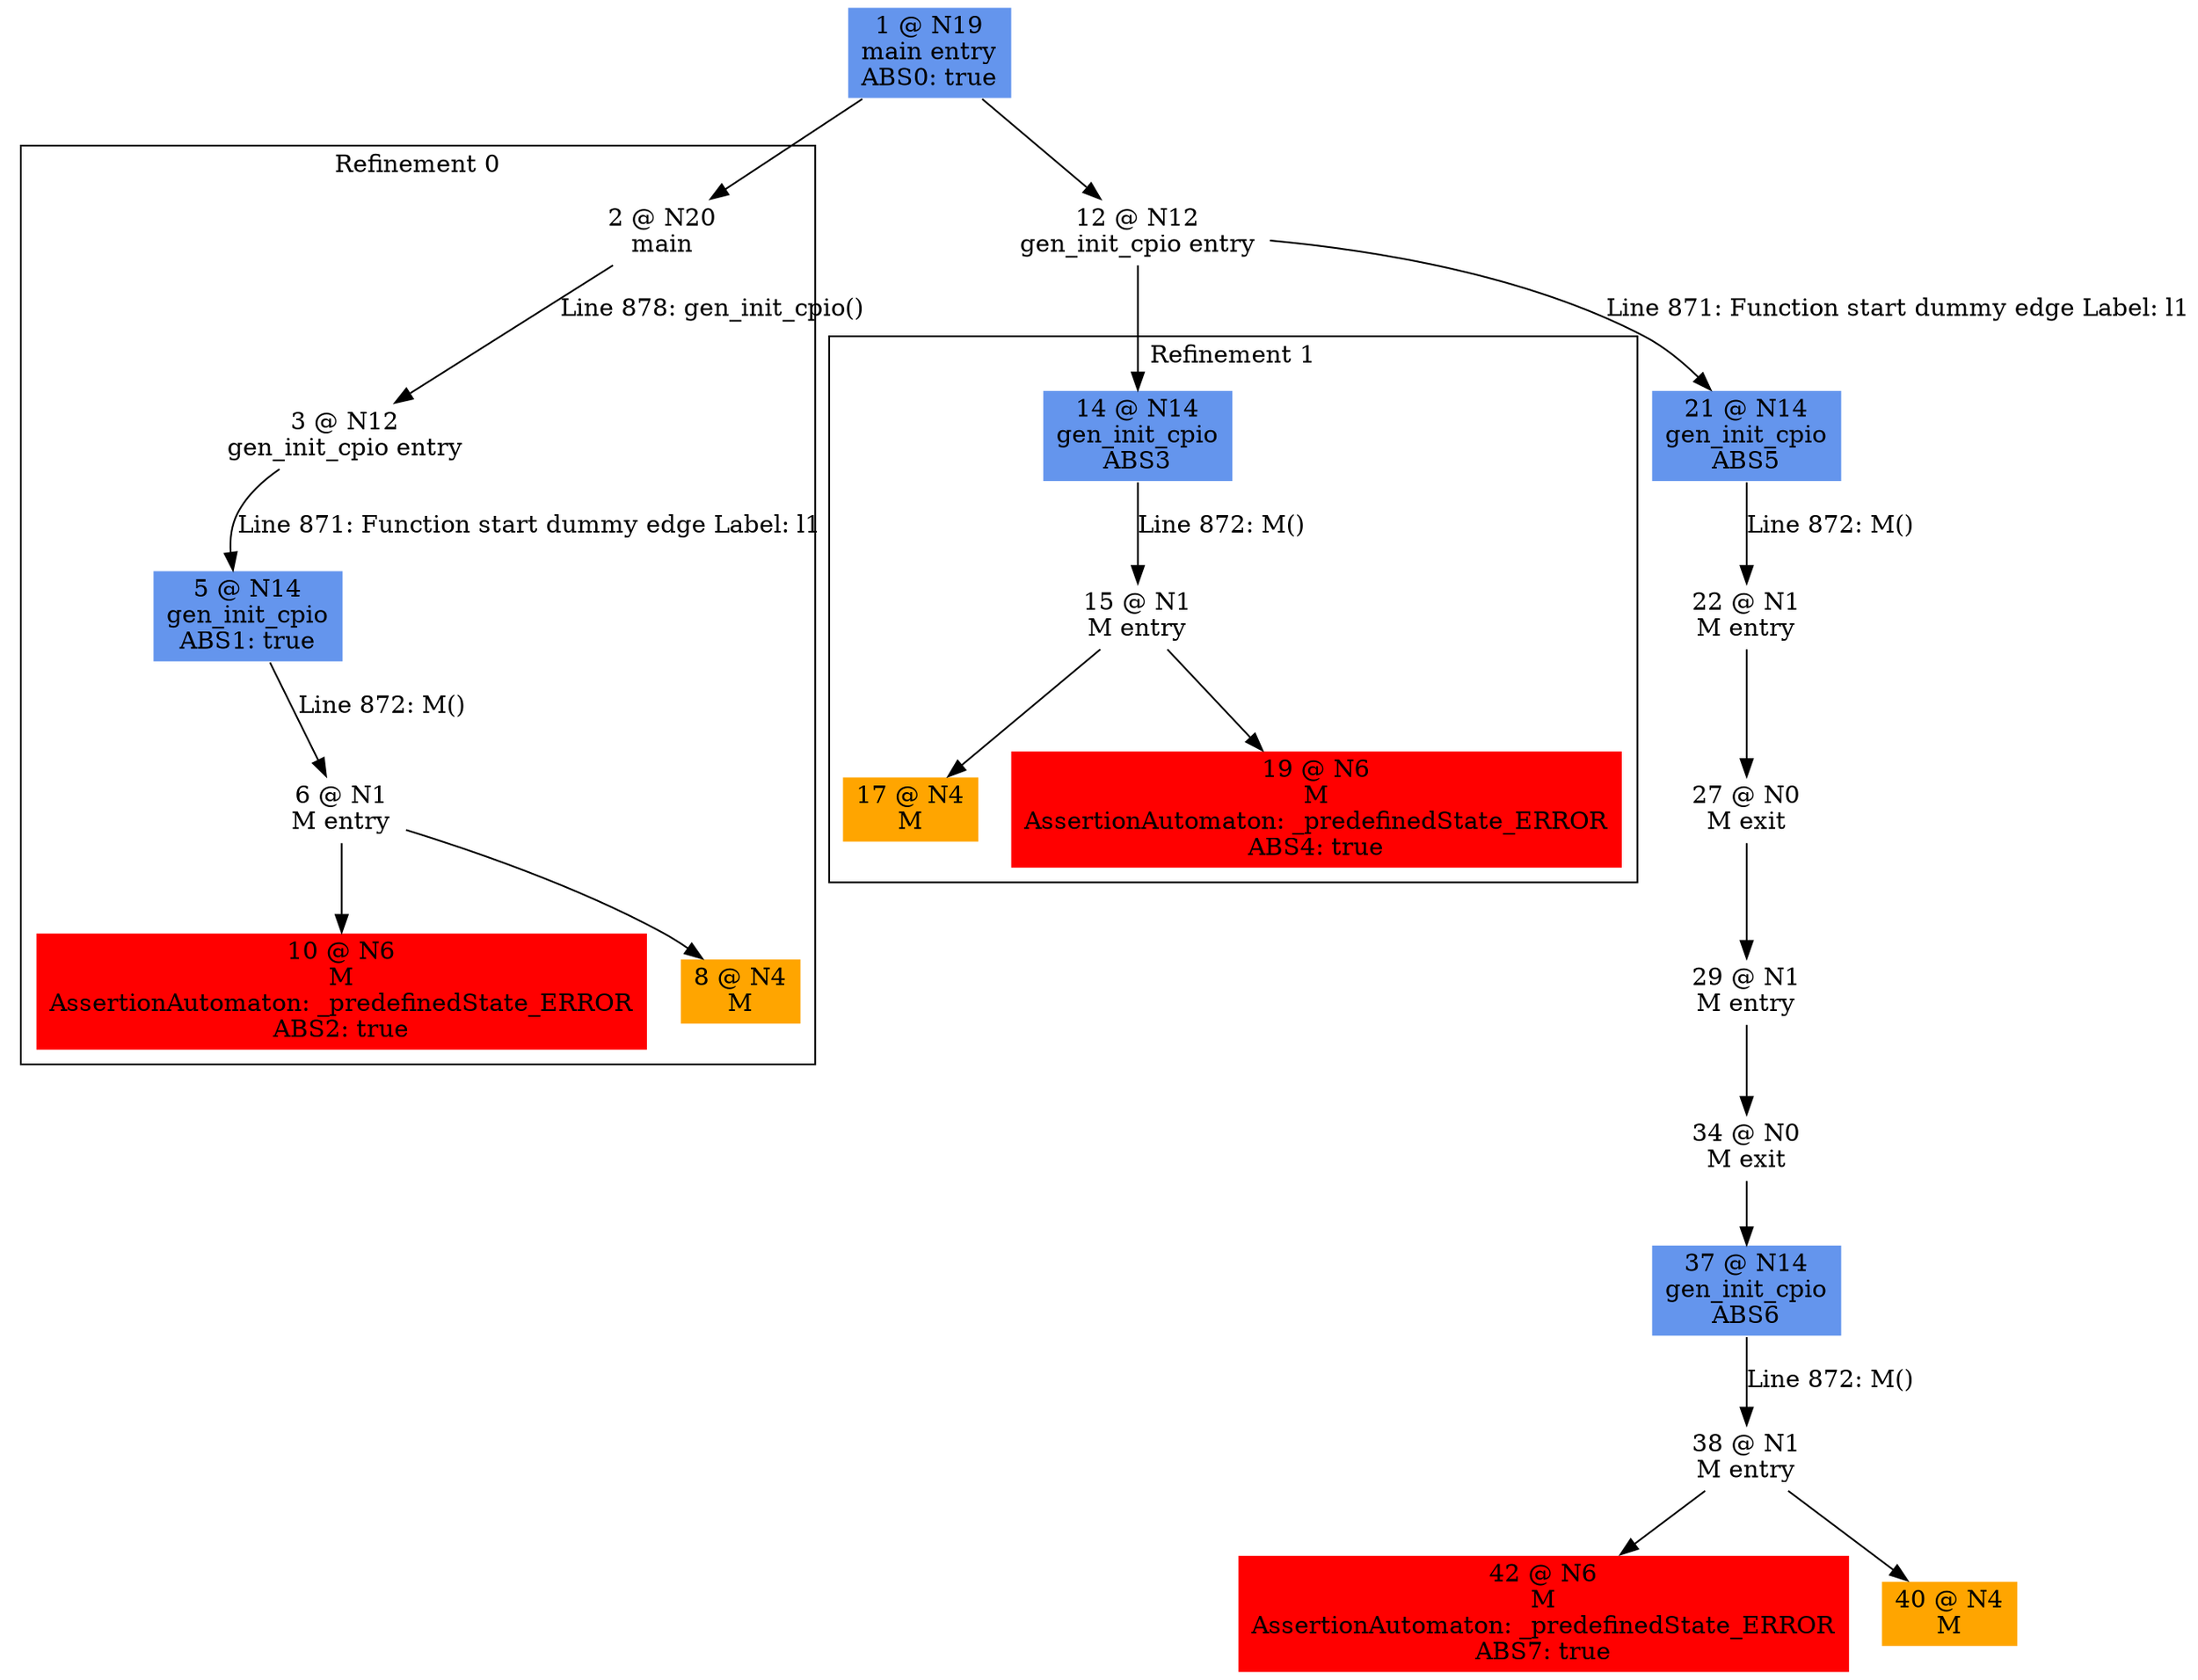 digraph ARG {
node [style="filled" shape="box" color="white"]
subgraph cluster_0 {
label="Refinement 0"
2 [label="2 @ N20\nmain" id="2"]
3 [label="3 @ N12\ngen_init_cpio entry" id="3"]
5 [fillcolor="cornflowerblue" label="5 @ N14\ngen_init_cpio\nABS1: true" id="5"]
6 [label="6 @ N1\nM entry" id="6"]
10 [fillcolor="red" label="10 @ N6\nM\nAssertionAutomaton: _predefinedState_ERROR\nABS2: true" id="10"]
8 [fillcolor="orange" label="8 @ N4\nM" id="8"]
2 -> 3 [label="Line 878: gen_init_cpio()" id="2 -> 3"]
3 -> 5 [label="Line 871: Function start dummy edge Label: l1" id="3 -> 5"]
5 -> 6 [label="Line 872: M()" id="5 -> 6"]
6 -> 8 []
6 -> 10 []
}
1 -> 2
subgraph cluster_1 {
label="Refinement 1"
14 [fillcolor="cornflowerblue" label="14 @ N14\ngen_init_cpio\nABS3" id="14"]
15 [label="15 @ N1\nM entry" id="15"]
17 [fillcolor="orange" label="17 @ N4\nM" id="17"]
19 [fillcolor="red" label="19 @ N6\nM\nAssertionAutomaton: _predefinedState_ERROR\nABS4: true" id="19"]
14 -> 15 [label="Line 872: M()" id="14 -> 15"]
15 -> 19 []
15 -> 17 []
}
12 -> 14
1 [fillcolor="cornflowerblue" label="1 @ N19\nmain entry\nABS0: true" id="1"]
12 [label="12 @ N12\ngen_init_cpio entry" id="12"]
21 [fillcolor="cornflowerblue" label="21 @ N14\ngen_init_cpio\nABS5" id="21"]
22 [label="22 @ N1\nM entry" id="22"]
27 [label="27 @ N0\nM exit" id="27"]
29 [label="29 @ N1\nM entry" id="29"]
34 [label="34 @ N0\nM exit" id="34"]
37 [fillcolor="cornflowerblue" label="37 @ N14\ngen_init_cpio\nABS6" id="37"]
38 [label="38 @ N1\nM entry" id="38"]
42 [fillcolor="red" label="42 @ N6\nM\nAssertionAutomaton: _predefinedState_ERROR\nABS7: true" id="42"]
40 [fillcolor="orange" label="40 @ N4\nM" id="40"]
1 -> 12 []
12 -> 21 [label="Line 871: Function start dummy edge Label: l1" id="12 -> 21"]
21 -> 22 [label="Line 872: M()" id="21 -> 22"]
22 -> 27 []
27 -> 29 []
29 -> 34 []
34 -> 37 []
37 -> 38 [label="Line 872: M()" id="37 -> 38"]
38 -> 40 []
38 -> 42 []
}
